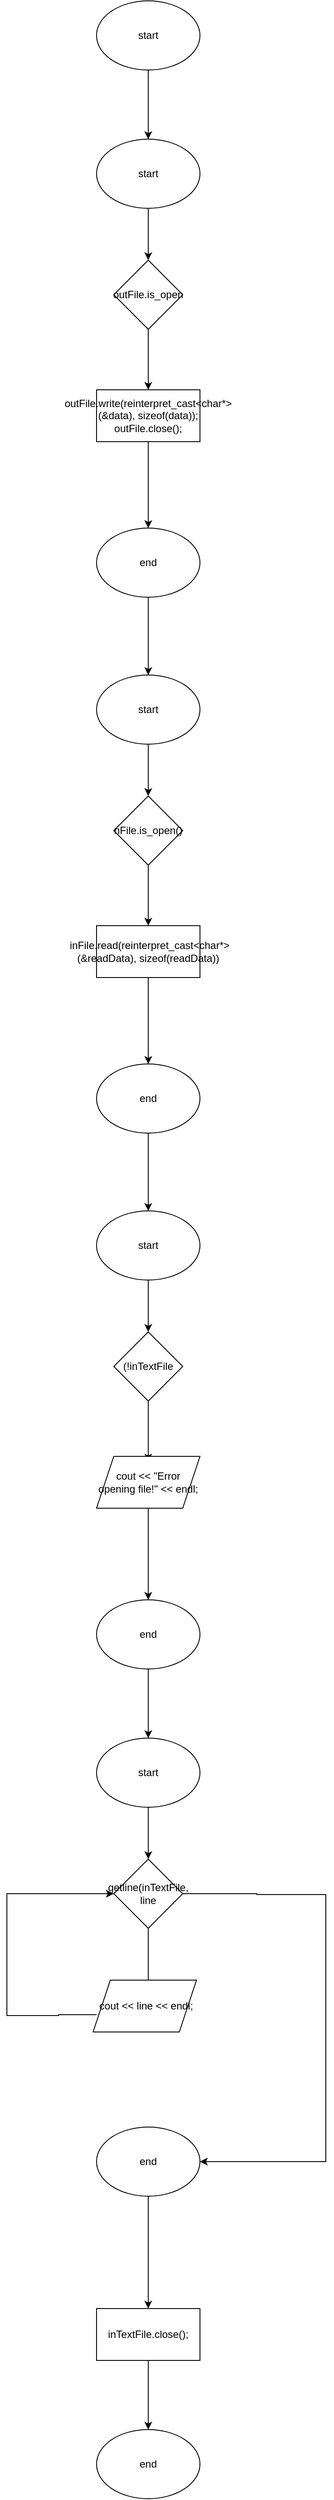 <mxfile version="24.8.6">
  <diagram name="Сторінка-1" id="Cj_M8OML1v5Ukmv177UX">
    <mxGraphModel dx="1432" dy="820" grid="1" gridSize="10" guides="1" tooltips="1" connect="1" arrows="1" fold="1" page="1" pageScale="1" pageWidth="827" pageHeight="1169" math="0" shadow="0">
      <root>
        <mxCell id="0" />
        <mxCell id="1" parent="0" />
        <mxCell id="q0qnbJnSNz-O8-6R4pcO-19" style="edgeStyle=orthogonalEdgeStyle;rounded=0;orthogonalLoop=1;jettySize=auto;html=1;" edge="1" parent="1" source="q0qnbJnSNz-O8-6R4pcO-1" target="q0qnbJnSNz-O8-6R4pcO-2">
          <mxGeometry relative="1" as="geometry" />
        </mxCell>
        <mxCell id="q0qnbJnSNz-O8-6R4pcO-1" value="start" style="ellipse;whiteSpace=wrap;html=1;" vertex="1" parent="1">
          <mxGeometry x="354" y="10" width="120" height="80" as="geometry" />
        </mxCell>
        <mxCell id="q0qnbJnSNz-O8-6R4pcO-20" style="edgeStyle=orthogonalEdgeStyle;rounded=0;orthogonalLoop=1;jettySize=auto;html=1;" edge="1" parent="1" source="q0qnbJnSNz-O8-6R4pcO-2" target="q0qnbJnSNz-O8-6R4pcO-3">
          <mxGeometry relative="1" as="geometry" />
        </mxCell>
        <mxCell id="q0qnbJnSNz-O8-6R4pcO-2" value="start" style="ellipse;whiteSpace=wrap;html=1;" vertex="1" parent="1">
          <mxGeometry x="354" y="170" width="120" height="80" as="geometry" />
        </mxCell>
        <mxCell id="q0qnbJnSNz-O8-6R4pcO-21" style="edgeStyle=orthogonalEdgeStyle;rounded=0;orthogonalLoop=1;jettySize=auto;html=1;" edge="1" parent="1" source="q0qnbJnSNz-O8-6R4pcO-3" target="q0qnbJnSNz-O8-6R4pcO-4">
          <mxGeometry relative="1" as="geometry" />
        </mxCell>
        <mxCell id="q0qnbJnSNz-O8-6R4pcO-3" value="outFile.is_open" style="rhombus;whiteSpace=wrap;html=1;" vertex="1" parent="1">
          <mxGeometry x="374" y="310" width="80" height="80" as="geometry" />
        </mxCell>
        <mxCell id="q0qnbJnSNz-O8-6R4pcO-46" style="edgeStyle=orthogonalEdgeStyle;rounded=0;orthogonalLoop=1;jettySize=auto;html=1;" edge="1" parent="1" source="q0qnbJnSNz-O8-6R4pcO-4" target="q0qnbJnSNz-O8-6R4pcO-5">
          <mxGeometry relative="1" as="geometry" />
        </mxCell>
        <mxCell id="q0qnbJnSNz-O8-6R4pcO-4" value="outFile.write(reinterpret_cast&amp;lt;char*&amp;gt;(&amp;amp;data), sizeof(data));&lt;br/&gt;        outFile.close();" style="rounded=0;whiteSpace=wrap;html=1;" vertex="1" parent="1">
          <mxGeometry x="354" y="460" width="120" height="60" as="geometry" />
        </mxCell>
        <mxCell id="q0qnbJnSNz-O8-6R4pcO-25" style="edgeStyle=orthogonalEdgeStyle;rounded=0;orthogonalLoop=1;jettySize=auto;html=1;" edge="1" parent="1" source="q0qnbJnSNz-O8-6R4pcO-5" target="q0qnbJnSNz-O8-6R4pcO-6">
          <mxGeometry relative="1" as="geometry" />
        </mxCell>
        <mxCell id="q0qnbJnSNz-O8-6R4pcO-5" value="end" style="ellipse;whiteSpace=wrap;html=1;" vertex="1" parent="1">
          <mxGeometry x="354" y="620" width="120" height="80" as="geometry" />
        </mxCell>
        <mxCell id="q0qnbJnSNz-O8-6R4pcO-26" style="edgeStyle=orthogonalEdgeStyle;rounded=0;orthogonalLoop=1;jettySize=auto;html=1;" edge="1" parent="1" source="q0qnbJnSNz-O8-6R4pcO-6" target="q0qnbJnSNz-O8-6R4pcO-7">
          <mxGeometry relative="1" as="geometry" />
        </mxCell>
        <mxCell id="q0qnbJnSNz-O8-6R4pcO-6" value="start" style="ellipse;whiteSpace=wrap;html=1;" vertex="1" parent="1">
          <mxGeometry x="354" y="790" width="120" height="80" as="geometry" />
        </mxCell>
        <mxCell id="q0qnbJnSNz-O8-6R4pcO-27" style="edgeStyle=orthogonalEdgeStyle;rounded=0;orthogonalLoop=1;jettySize=auto;html=1;" edge="1" parent="1" source="q0qnbJnSNz-O8-6R4pcO-7" target="q0qnbJnSNz-O8-6R4pcO-8">
          <mxGeometry relative="1" as="geometry" />
        </mxCell>
        <mxCell id="q0qnbJnSNz-O8-6R4pcO-7" value="nFile.is_open()" style="rhombus;whiteSpace=wrap;html=1;" vertex="1" parent="1">
          <mxGeometry x="374" y="930" width="80" height="80" as="geometry" />
        </mxCell>
        <mxCell id="q0qnbJnSNz-O8-6R4pcO-48" style="edgeStyle=orthogonalEdgeStyle;rounded=0;orthogonalLoop=1;jettySize=auto;html=1;entryX=0.5;entryY=0;entryDx=0;entryDy=0;" edge="1" parent="1" source="q0qnbJnSNz-O8-6R4pcO-8" target="q0qnbJnSNz-O8-6R4pcO-9">
          <mxGeometry relative="1" as="geometry" />
        </mxCell>
        <mxCell id="q0qnbJnSNz-O8-6R4pcO-8" value="&amp;nbsp;inFile.read(reinterpret_cast&amp;lt;char*&amp;gt;(&amp;amp;readData), sizeof(readData))" style="rounded=0;whiteSpace=wrap;html=1;" vertex="1" parent="1">
          <mxGeometry x="354" y="1080" width="120" height="60" as="geometry" />
        </mxCell>
        <mxCell id="q0qnbJnSNz-O8-6R4pcO-30" style="edgeStyle=orthogonalEdgeStyle;rounded=0;orthogonalLoop=1;jettySize=auto;html=1;" edge="1" parent="1" source="q0qnbJnSNz-O8-6R4pcO-9" target="q0qnbJnSNz-O8-6R4pcO-10">
          <mxGeometry relative="1" as="geometry" />
        </mxCell>
        <mxCell id="q0qnbJnSNz-O8-6R4pcO-9" value="end" style="ellipse;whiteSpace=wrap;html=1;" vertex="1" parent="1">
          <mxGeometry x="354" y="1240" width="120" height="80" as="geometry" />
        </mxCell>
        <mxCell id="q0qnbJnSNz-O8-6R4pcO-31" style="edgeStyle=orthogonalEdgeStyle;rounded=0;orthogonalLoop=1;jettySize=auto;html=1;" edge="1" parent="1" source="q0qnbJnSNz-O8-6R4pcO-10" target="q0qnbJnSNz-O8-6R4pcO-11">
          <mxGeometry relative="1" as="geometry" />
        </mxCell>
        <mxCell id="q0qnbJnSNz-O8-6R4pcO-10" value="start" style="ellipse;whiteSpace=wrap;html=1;" vertex="1" parent="1">
          <mxGeometry x="354" y="1410" width="120" height="80" as="geometry" />
        </mxCell>
        <mxCell id="q0qnbJnSNz-O8-6R4pcO-33" style="edgeStyle=orthogonalEdgeStyle;rounded=0;orthogonalLoop=1;jettySize=auto;html=1;entryX=0.5;entryY=0;entryDx=0;entryDy=0;" edge="1" parent="1" source="q0qnbJnSNz-O8-6R4pcO-11">
          <mxGeometry relative="1" as="geometry">
            <mxPoint x="414" y="1700" as="targetPoint" />
          </mxGeometry>
        </mxCell>
        <mxCell id="q0qnbJnSNz-O8-6R4pcO-11" value="(!inTextFile" style="rhombus;whiteSpace=wrap;html=1;" vertex="1" parent="1">
          <mxGeometry x="374" y="1550" width="80" height="80" as="geometry" />
        </mxCell>
        <mxCell id="q0qnbJnSNz-O8-6R4pcO-36" style="edgeStyle=orthogonalEdgeStyle;rounded=0;orthogonalLoop=1;jettySize=auto;html=1;" edge="1" parent="1" source="q0qnbJnSNz-O8-6R4pcO-13" target="q0qnbJnSNz-O8-6R4pcO-14">
          <mxGeometry relative="1" as="geometry" />
        </mxCell>
        <mxCell id="q0qnbJnSNz-O8-6R4pcO-13" value="end" style="ellipse;whiteSpace=wrap;html=1;" vertex="1" parent="1">
          <mxGeometry x="354" y="1860" width="120" height="80" as="geometry" />
        </mxCell>
        <mxCell id="q0qnbJnSNz-O8-6R4pcO-37" style="edgeStyle=orthogonalEdgeStyle;rounded=0;orthogonalLoop=1;jettySize=auto;html=1;" edge="1" parent="1" source="q0qnbJnSNz-O8-6R4pcO-14" target="q0qnbJnSNz-O8-6R4pcO-15">
          <mxGeometry relative="1" as="geometry" />
        </mxCell>
        <mxCell id="q0qnbJnSNz-O8-6R4pcO-14" value="start" style="ellipse;whiteSpace=wrap;html=1;" vertex="1" parent="1">
          <mxGeometry x="354" y="2020" width="120" height="80" as="geometry" />
        </mxCell>
        <mxCell id="q0qnbJnSNz-O8-6R4pcO-38" style="edgeStyle=orthogonalEdgeStyle;rounded=0;orthogonalLoop=1;jettySize=auto;html=1;" edge="1" parent="1" source="q0qnbJnSNz-O8-6R4pcO-15">
          <mxGeometry relative="1" as="geometry">
            <mxPoint x="414" y="2310" as="targetPoint" />
          </mxGeometry>
        </mxCell>
        <mxCell id="q0qnbJnSNz-O8-6R4pcO-40" style="edgeStyle=orthogonalEdgeStyle;rounded=0;orthogonalLoop=1;jettySize=auto;html=1;entryX=1;entryY=0.5;entryDx=0;entryDy=0;" edge="1" parent="1" source="q0qnbJnSNz-O8-6R4pcO-15" target="q0qnbJnSNz-O8-6R4pcO-17">
          <mxGeometry relative="1" as="geometry">
            <mxPoint x="600" y="2510" as="targetPoint" />
            <Array as="points">
              <mxPoint x="540" y="2200" />
              <mxPoint x="540" y="2201" />
              <mxPoint x="620" y="2201" />
              <mxPoint x="620" y="2510" />
            </Array>
          </mxGeometry>
        </mxCell>
        <mxCell id="q0qnbJnSNz-O8-6R4pcO-15" value="getline(inTextFile, line" style="rhombus;whiteSpace=wrap;html=1;" vertex="1" parent="1">
          <mxGeometry x="374" y="2160" width="80" height="80" as="geometry" />
        </mxCell>
        <mxCell id="q0qnbJnSNz-O8-6R4pcO-39" style="edgeStyle=orthogonalEdgeStyle;rounded=0;orthogonalLoop=1;jettySize=auto;html=1;entryX=0;entryY=0.5;entryDx=0;entryDy=0;" edge="1" parent="1" target="q0qnbJnSNz-O8-6R4pcO-15">
          <mxGeometry relative="1" as="geometry">
            <mxPoint x="270" y="2200" as="targetPoint" />
            <mxPoint x="354" y="2340" as="sourcePoint" />
            <Array as="points">
              <mxPoint x="310" y="2340" />
              <mxPoint x="310" y="2341" />
              <mxPoint x="250" y="2341" />
              <mxPoint x="250" y="2200" />
            </Array>
          </mxGeometry>
        </mxCell>
        <mxCell id="q0qnbJnSNz-O8-6R4pcO-41" style="edgeStyle=orthogonalEdgeStyle;rounded=0;orthogonalLoop=1;jettySize=auto;html=1;" edge="1" parent="1" source="q0qnbJnSNz-O8-6R4pcO-17" target="q0qnbJnSNz-O8-6R4pcO-18">
          <mxGeometry relative="1" as="geometry" />
        </mxCell>
        <mxCell id="q0qnbJnSNz-O8-6R4pcO-17" value="end" style="ellipse;whiteSpace=wrap;html=1;" vertex="1" parent="1">
          <mxGeometry x="354" y="2470" width="120" height="80" as="geometry" />
        </mxCell>
        <mxCell id="q0qnbJnSNz-O8-6R4pcO-43" style="edgeStyle=orthogonalEdgeStyle;rounded=0;orthogonalLoop=1;jettySize=auto;html=1;" edge="1" parent="1" source="q0qnbJnSNz-O8-6R4pcO-18" target="q0qnbJnSNz-O8-6R4pcO-42">
          <mxGeometry relative="1" as="geometry" />
        </mxCell>
        <mxCell id="q0qnbJnSNz-O8-6R4pcO-18" value="inTextFile.close();" style="rounded=0;whiteSpace=wrap;html=1;" vertex="1" parent="1">
          <mxGeometry x="354" y="2680" width="120" height="60" as="geometry" />
        </mxCell>
        <mxCell id="q0qnbJnSNz-O8-6R4pcO-42" value="end" style="ellipse;whiteSpace=wrap;html=1;" vertex="1" parent="1">
          <mxGeometry x="354" y="2820" width="120" height="80" as="geometry" />
        </mxCell>
        <mxCell id="q0qnbJnSNz-O8-6R4pcO-49" style="edgeStyle=orthogonalEdgeStyle;rounded=0;orthogonalLoop=1;jettySize=auto;html=1;" edge="1" parent="1" source="q0qnbJnSNz-O8-6R4pcO-44" target="q0qnbJnSNz-O8-6R4pcO-13">
          <mxGeometry relative="1" as="geometry" />
        </mxCell>
        <mxCell id="q0qnbJnSNz-O8-6R4pcO-44" value="cout &amp;lt;&amp;lt; &quot;Error opening file!&quot; &amp;lt;&amp;lt; endl;" style="shape=parallelogram;perimeter=parallelogramPerimeter;whiteSpace=wrap;html=1;fixedSize=1;" vertex="1" parent="1">
          <mxGeometry x="354" y="1694" width="120" height="60" as="geometry" />
        </mxCell>
        <mxCell id="q0qnbJnSNz-O8-6R4pcO-45" value="&amp;nbsp;cout &amp;lt;&amp;lt; line &amp;lt;&amp;lt; endl;" style="shape=parallelogram;perimeter=parallelogramPerimeter;whiteSpace=wrap;html=1;fixedSize=1;" vertex="1" parent="1">
          <mxGeometry x="350" y="2300" width="120" height="60" as="geometry" />
        </mxCell>
        <mxCell id="q0qnbJnSNz-O8-6R4pcO-47" style="edgeStyle=orthogonalEdgeStyle;rounded=0;orthogonalLoop=1;jettySize=auto;html=1;exitX=0.5;exitY=1;exitDx=0;exitDy=0;" edge="1" parent="1" source="q0qnbJnSNz-O8-6R4pcO-8" target="q0qnbJnSNz-O8-6R4pcO-8">
          <mxGeometry relative="1" as="geometry" />
        </mxCell>
      </root>
    </mxGraphModel>
  </diagram>
</mxfile>
